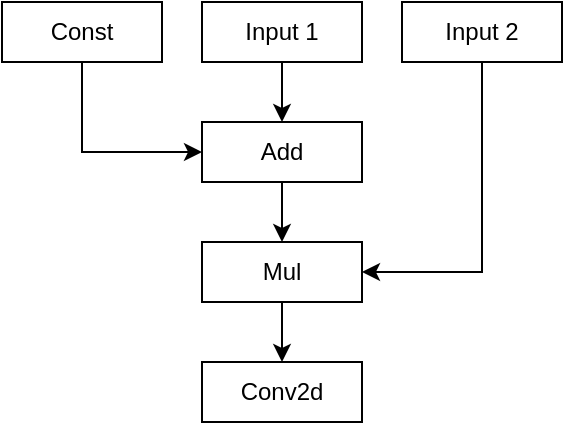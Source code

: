 <mxfile version="12.6.5" type="device" pages="2"><diagram id="GDvEBKuDxmKS5widdRZa" name="original"><mxGraphModel dx="1102" dy="1000" grid="1" gridSize="10" guides="1" tooltips="1" connect="1" arrows="1" fold="1" page="1" pageScale="1" pageWidth="850" pageHeight="1100" math="0" shadow="0"><root><mxCell id="0"/><mxCell id="1" parent="0"/><mxCell id="msYAECE-jksve1TTBmMR-4" style="edgeStyle=orthogonalEdgeStyle;rounded=0;orthogonalLoop=1;jettySize=auto;html=1;entryX=0.5;entryY=0;entryDx=0;entryDy=0;" edge="1" parent="1" source="msYAECE-jksve1TTBmMR-1" target="msYAECE-jksve1TTBmMR-2"><mxGeometry relative="1" as="geometry"/></mxCell><mxCell id="msYAECE-jksve1TTBmMR-1" value="Add" style="rounded=0;whiteSpace=wrap;html=1;" vertex="1" parent="1"><mxGeometry x="200" y="220" width="80" height="30" as="geometry"/></mxCell><mxCell id="msYAECE-jksve1TTBmMR-5" style="edgeStyle=orthogonalEdgeStyle;rounded=0;orthogonalLoop=1;jettySize=auto;html=1;entryX=0.5;entryY=0;entryDx=0;entryDy=0;" edge="1" parent="1" source="msYAECE-jksve1TTBmMR-2" target="msYAECE-jksve1TTBmMR-3"><mxGeometry relative="1" as="geometry"/></mxCell><mxCell id="msYAECE-jksve1TTBmMR-2" value="Mul" style="rounded=0;whiteSpace=wrap;html=1;" vertex="1" parent="1"><mxGeometry x="200" y="280" width="80" height="30" as="geometry"/></mxCell><mxCell id="msYAECE-jksve1TTBmMR-3" value="Conv2d" style="rounded=0;whiteSpace=wrap;html=1;" vertex="1" parent="1"><mxGeometry x="200" y="340" width="80" height="30" as="geometry"/></mxCell><mxCell id="msYAECE-jksve1TTBmMR-7" style="edgeStyle=orthogonalEdgeStyle;rounded=0;orthogonalLoop=1;jettySize=auto;html=1;entryX=0.5;entryY=0;entryDx=0;entryDy=0;" edge="1" parent="1" source="msYAECE-jksve1TTBmMR-6" target="msYAECE-jksve1TTBmMR-1"><mxGeometry relative="1" as="geometry"/></mxCell><mxCell id="msYAECE-jksve1TTBmMR-6" value="Input 1" style="rounded=0;whiteSpace=wrap;html=1;" vertex="1" parent="1"><mxGeometry x="200" y="160" width="80" height="30" as="geometry"/></mxCell><mxCell id="msYAECE-jksve1TTBmMR-9" style="edgeStyle=orthogonalEdgeStyle;rounded=0;orthogonalLoop=1;jettySize=auto;html=1;entryX=0;entryY=0.5;entryDx=0;entryDy=0;exitX=0.5;exitY=1;exitDx=0;exitDy=0;" edge="1" parent="1" source="msYAECE-jksve1TTBmMR-8" target="msYAECE-jksve1TTBmMR-1"><mxGeometry relative="1" as="geometry"/></mxCell><mxCell id="msYAECE-jksve1TTBmMR-8" value="Const" style="rounded=0;whiteSpace=wrap;html=1;" vertex="1" parent="1"><mxGeometry x="100" y="160" width="80" height="30" as="geometry"/></mxCell><mxCell id="msYAECE-jksve1TTBmMR-11" style="edgeStyle=orthogonalEdgeStyle;rounded=0;orthogonalLoop=1;jettySize=auto;html=1;entryX=1;entryY=0.5;entryDx=0;entryDy=0;" edge="1" parent="1" source="msYAECE-jksve1TTBmMR-10" target="msYAECE-jksve1TTBmMR-2"><mxGeometry relative="1" as="geometry"><Array as="points"><mxPoint x="340" y="295"/></Array></mxGeometry></mxCell><mxCell id="msYAECE-jksve1TTBmMR-10" value="Input 2" style="rounded=0;whiteSpace=wrap;html=1;" vertex="1" parent="1"><mxGeometry x="300" y="160" width="80" height="30" as="geometry"/></mxCell></root></mxGraphModel></diagram><diagram id="42WywKGboth1uqFjvlTy" name="compiled"><mxGraphModel dx="630" dy="571" grid="1" gridSize="10" guides="1" tooltips="1" connect="1" arrows="1" fold="1" page="1" pageScale="1" pageWidth="850" pageHeight="1100" math="0" shadow="0"><root><mxCell id="sdC6ryXLK5fDBmdmtgQX-0"/><mxCell id="sdC6ryXLK5fDBmdmtgQX-1" parent="sdC6ryXLK5fDBmdmtgQX-0"/><mxCell id="GkEnWoMrQz8K0qvsAvHJ-1" value="Custom&lt;br&gt;&quot;generated_func_0&quot;" style="rounded=0;whiteSpace=wrap;html=1;" vertex="1" parent="sdC6ryXLK5fDBmdmtgQX-1"><mxGeometry x="185" y="220" width="110" height="30" as="geometry"/></mxCell><mxCell id="GkEnWoMrQz8K0qvsAvHJ-2" style="edgeStyle=orthogonalEdgeStyle;rounded=0;orthogonalLoop=1;jettySize=auto;html=1;entryX=0.5;entryY=0;entryDx=0;entryDy=0;exitX=0.5;exitY=1;exitDx=0;exitDy=0;" edge="1" parent="sdC6ryXLK5fDBmdmtgQX-1" source="GkEnWoMrQz8K0qvsAvHJ-1" target="GkEnWoMrQz8K0qvsAvHJ-4"><mxGeometry relative="1" as="geometry"><mxPoint x="240" y="310" as="sourcePoint"/></mxGeometry></mxCell><mxCell id="GkEnWoMrQz8K0qvsAvHJ-4" value="Conv2d" style="rounded=0;whiteSpace=wrap;html=1;" vertex="1" parent="sdC6ryXLK5fDBmdmtgQX-1"><mxGeometry x="200" y="280" width="80" height="30" as="geometry"/></mxCell><mxCell id="GkEnWoMrQz8K0qvsAvHJ-5" style="edgeStyle=orthogonalEdgeStyle;rounded=0;orthogonalLoop=1;jettySize=auto;html=1;entryX=0.5;entryY=0;entryDx=0;entryDy=0;" edge="1" parent="sdC6ryXLK5fDBmdmtgQX-1" source="GkEnWoMrQz8K0qvsAvHJ-6" target="GkEnWoMrQz8K0qvsAvHJ-1"><mxGeometry relative="1" as="geometry"/></mxCell><mxCell id="GkEnWoMrQz8K0qvsAvHJ-6" value="Input 1" style="rounded=0;whiteSpace=wrap;html=1;" vertex="1" parent="sdC6ryXLK5fDBmdmtgQX-1"><mxGeometry x="200" y="160" width="80" height="30" as="geometry"/></mxCell><mxCell id="GkEnWoMrQz8K0qvsAvHJ-9" style="edgeStyle=orthogonalEdgeStyle;rounded=0;orthogonalLoop=1;jettySize=auto;html=1;entryX=1;entryY=0.5;entryDx=0;entryDy=0;" edge="1" parent="sdC6ryXLK5fDBmdmtgQX-1" source="GkEnWoMrQz8K0qvsAvHJ-10" target="GkEnWoMrQz8K0qvsAvHJ-1"><mxGeometry relative="1" as="geometry"><Array as="points"><mxPoint x="340" y="235"/></Array></mxGeometry></mxCell><mxCell id="GkEnWoMrQz8K0qvsAvHJ-10" value="Input 2" style="rounded=0;whiteSpace=wrap;html=1;" vertex="1" parent="sdC6ryXLK5fDBmdmtgQX-1"><mxGeometry x="300" y="160" width="80" height="30" as="geometry"/></mxCell></root></mxGraphModel></diagram></mxfile>